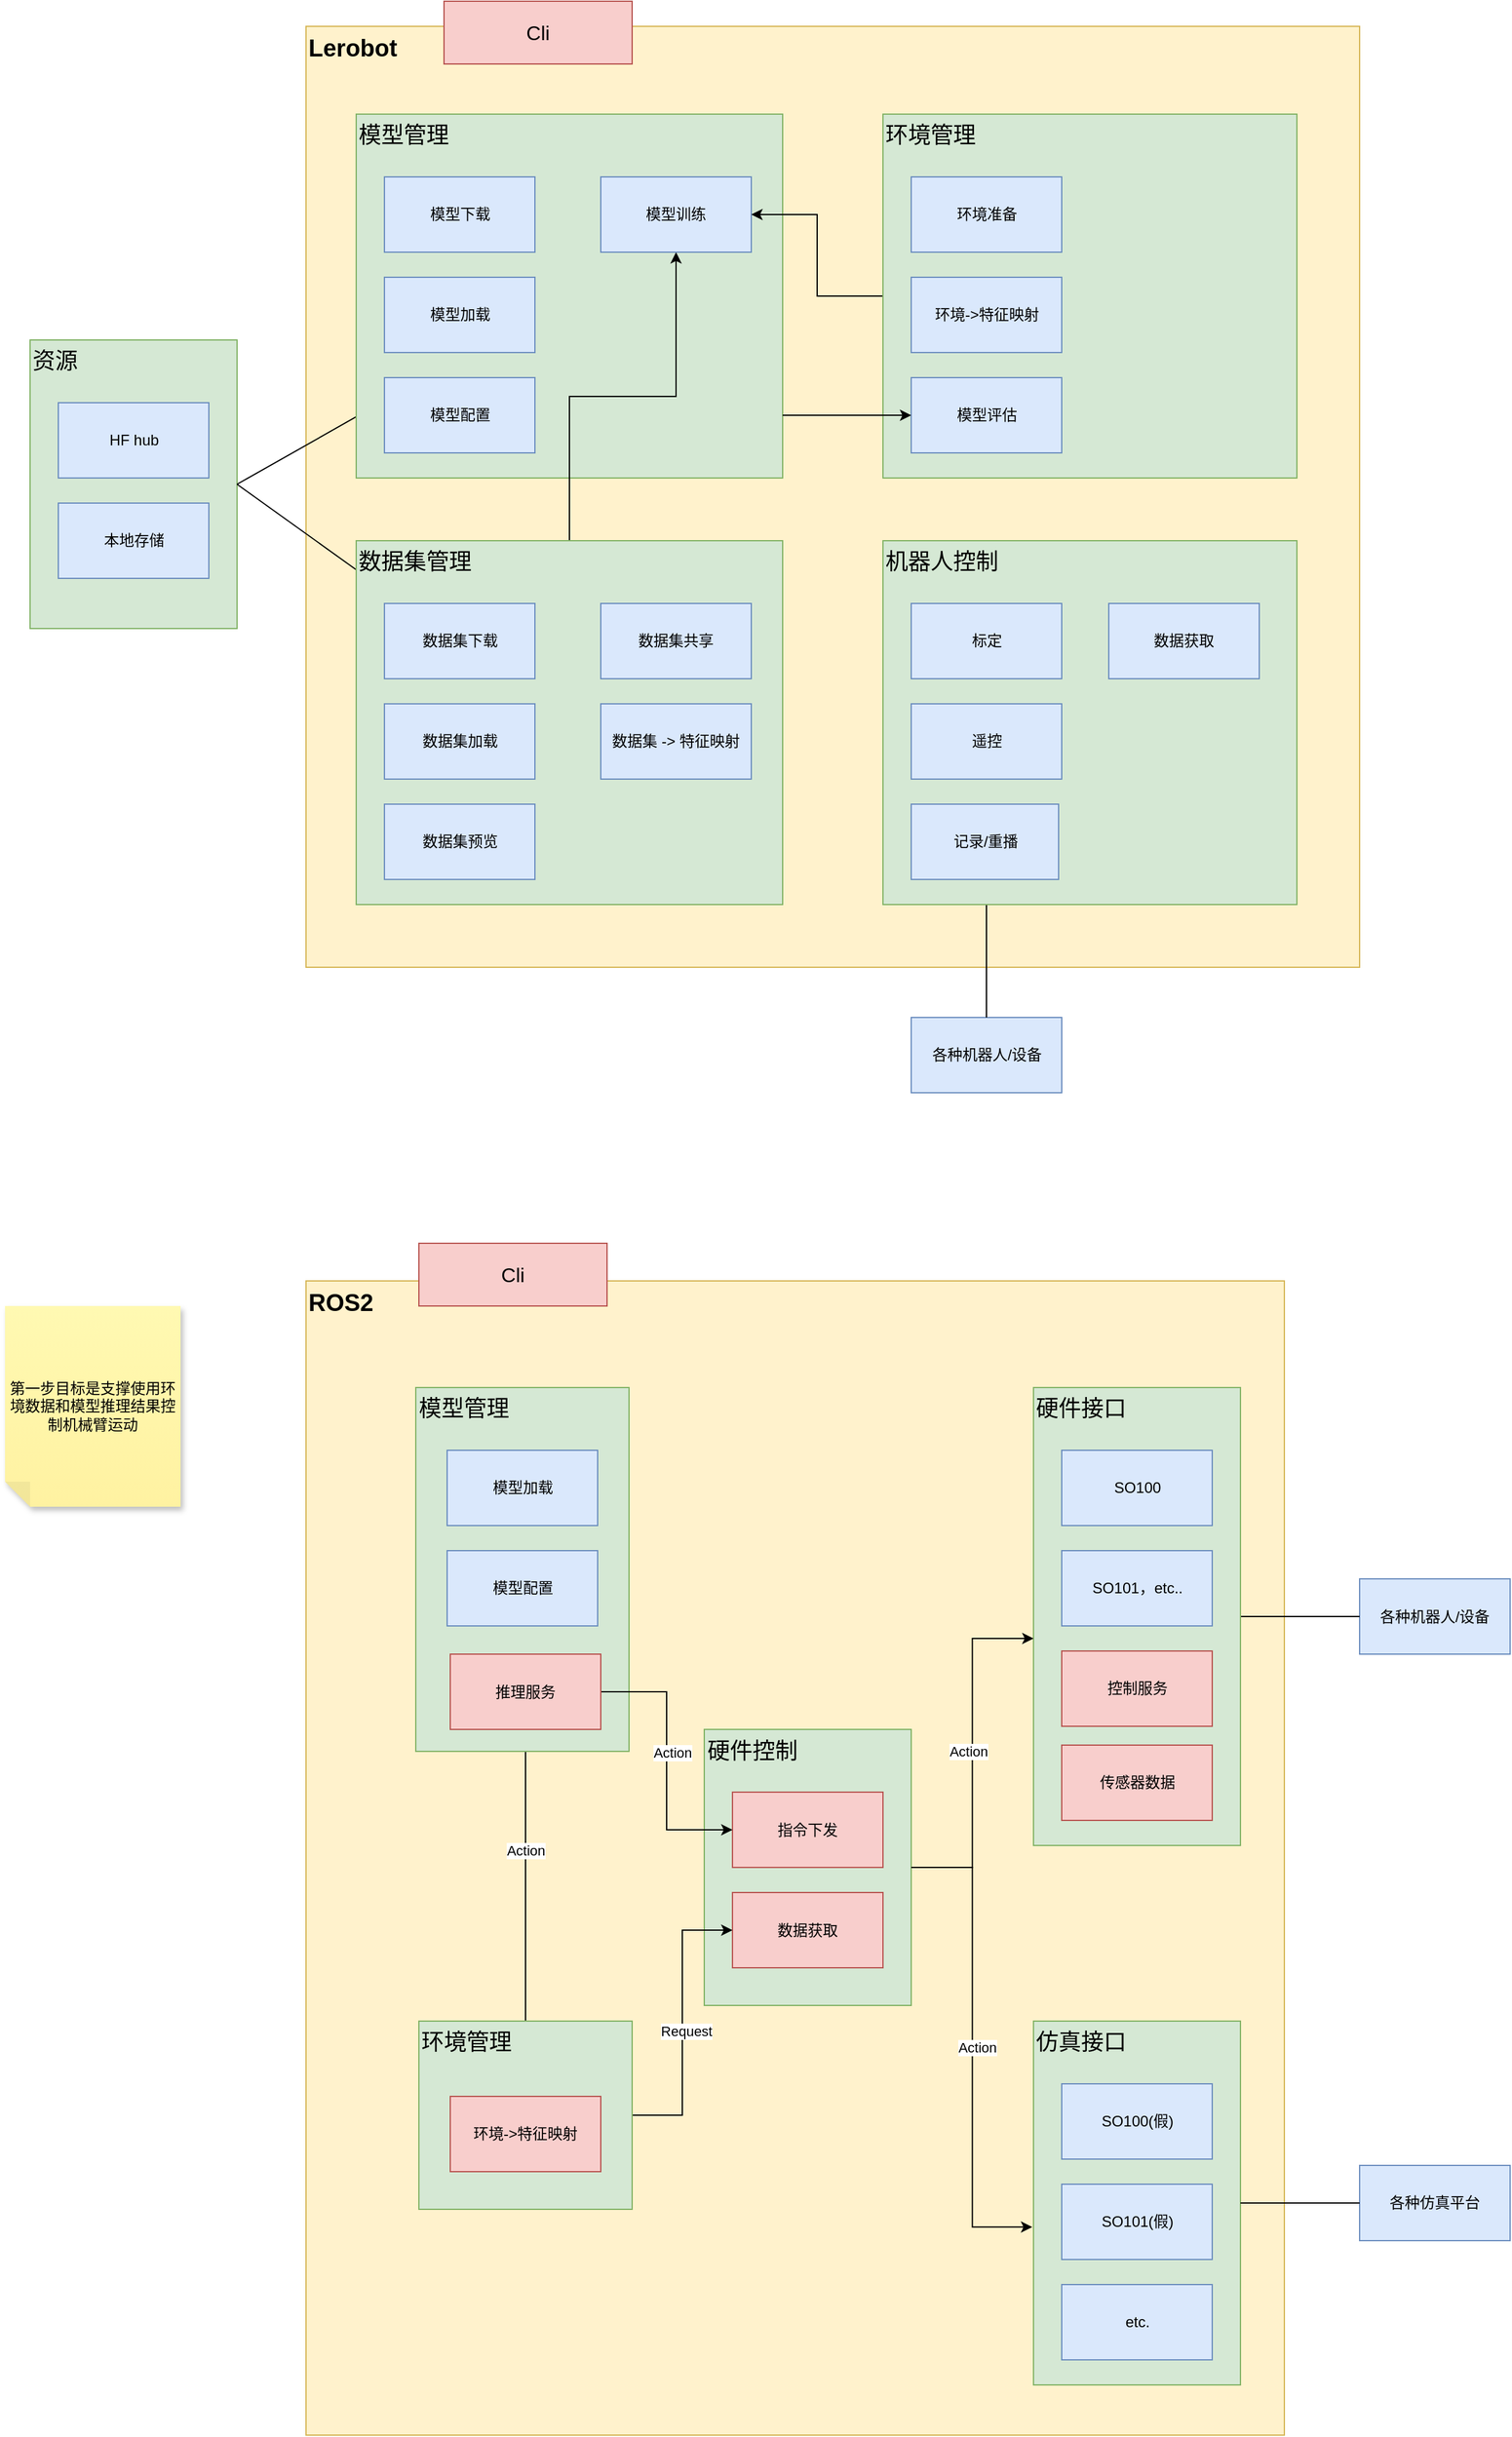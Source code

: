 <mxfile version="27.0.9">
  <diagram name="Page-1" id="alol02xvmQifz5ktD5sO">
    <mxGraphModel dx="3587" dy="1368" grid="1" gridSize="10" guides="1" tooltips="1" connect="1" arrows="1" fold="1" page="1" pageScale="1" pageWidth="850" pageHeight="1100" math="0" shadow="0">
      <root>
        <mxCell id="0" />
        <mxCell id="1" parent="0" />
        <mxCell id="82-weyaPdRbn6HKz-jmK-15" value="&lt;font style=&quot;font-size: 19px;&quot;&gt;&lt;b&gt;ROS2&lt;/b&gt;&lt;/font&gt;" style="rounded=0;whiteSpace=wrap;html=1;align=left;verticalAlign=top;fillColor=#fff2cc;strokeColor=#d6b656;" vertex="1" parent="1">
          <mxGeometry x="-1320" y="1170" width="780" height="920" as="geometry" />
        </mxCell>
        <mxCell id="82-weyaPdRbn6HKz-jmK-22" value="各种机器人/设备" style="rounded=0;whiteSpace=wrap;html=1;fillColor=#dae8fc;strokeColor=#6c8ebf;" vertex="1" parent="1">
          <mxGeometry x="-480" y="1407.5" width="120" height="60" as="geometry" />
        </mxCell>
        <mxCell id="82-weyaPdRbn6HKz-jmK-23" value="各种仿真平台" style="rounded=0;whiteSpace=wrap;html=1;fillColor=#dae8fc;strokeColor=#6c8ebf;" vertex="1" parent="1">
          <mxGeometry x="-480" y="1875" width="120" height="60" as="geometry" />
        </mxCell>
        <mxCell id="82-weyaPdRbn6HKz-jmK-24" value="" style="group" vertex="1" connectable="0" parent="1">
          <mxGeometry x="-740" y="1760" width="165" height="290" as="geometry" />
        </mxCell>
        <mxCell id="82-weyaPdRbn6HKz-jmK-25" value="&lt;font style=&quot;font-size: 18px;&quot;&gt;仿真接口&lt;/font&gt;" style="rounded=0;whiteSpace=wrap;html=1;align=left;verticalAlign=top;fillColor=#d5e8d4;strokeColor=#82b366;" vertex="1" parent="82-weyaPdRbn6HKz-jmK-24">
          <mxGeometry width="165" height="290" as="geometry" />
        </mxCell>
        <mxCell id="82-weyaPdRbn6HKz-jmK-26" value="SO100(假)" style="rounded=0;whiteSpace=wrap;html=1;fillColor=#dae8fc;strokeColor=#6c8ebf;" vertex="1" parent="82-weyaPdRbn6HKz-jmK-24">
          <mxGeometry x="22.5" y="50" width="120" height="60" as="geometry" />
        </mxCell>
        <mxCell id="82-weyaPdRbn6HKz-jmK-27" value="SO101(假)" style="rounded=0;whiteSpace=wrap;html=1;fillColor=#dae8fc;strokeColor=#6c8ebf;" vertex="1" parent="82-weyaPdRbn6HKz-jmK-24">
          <mxGeometry x="22.5" y="130" width="120" height="60" as="geometry" />
        </mxCell>
        <mxCell id="82-weyaPdRbn6HKz-jmK-28" value="etc." style="rounded=0;whiteSpace=wrap;html=1;fillColor=#dae8fc;strokeColor=#6c8ebf;" vertex="1" parent="82-weyaPdRbn6HKz-jmK-24">
          <mxGeometry x="22.5" y="210" width="120" height="60" as="geometry" />
        </mxCell>
        <mxCell id="82-weyaPdRbn6HKz-jmK-102" value="" style="group" vertex="1" connectable="0" parent="1">
          <mxGeometry x="-1002.5" y="1527.5" width="165" height="220" as="geometry" />
        </mxCell>
        <mxCell id="82-weyaPdRbn6HKz-jmK-98" value="&lt;span style=&quot;font-size: 18px;&quot;&gt;硬件控制&lt;/span&gt;" style="rounded=0;whiteSpace=wrap;html=1;align=left;verticalAlign=top;fillColor=#d5e8d4;strokeColor=#82b366;container=0;" vertex="1" parent="82-weyaPdRbn6HKz-jmK-102">
          <mxGeometry width="165" height="220" as="geometry" />
        </mxCell>
        <mxCell id="82-weyaPdRbn6HKz-jmK-99" value="指令下发" style="rounded=0;whiteSpace=wrap;html=1;fillColor=#f8cecc;strokeColor=#b85450;container=0;" vertex="1" parent="82-weyaPdRbn6HKz-jmK-102">
          <mxGeometry x="22.5" y="50" width="120" height="60" as="geometry" />
        </mxCell>
        <mxCell id="82-weyaPdRbn6HKz-jmK-100" value="数据获取" style="rounded=0;whiteSpace=wrap;html=1;fillColor=#f8cecc;strokeColor=#b85450;container=0;" vertex="1" parent="82-weyaPdRbn6HKz-jmK-102">
          <mxGeometry x="22.5" y="130" width="120" height="60" as="geometry" />
        </mxCell>
        <mxCell id="82-weyaPdRbn6HKz-jmK-54" value="&lt;span style=&quot;font-size: 19px;&quot;&gt;&lt;b&gt;Lerobot&lt;/b&gt;&lt;/span&gt;" style="rounded=0;whiteSpace=wrap;html=1;align=left;verticalAlign=top;container=0;fillColor=#fff2cc;strokeColor=#d6b656;" vertex="1" parent="1">
          <mxGeometry x="-1320" y="170" width="840" height="750" as="geometry" />
        </mxCell>
        <mxCell id="82-weyaPdRbn6HKz-jmK-105" value="&lt;span style=&quot;font-size: 18px;&quot;&gt;资源&lt;/span&gt;" style="rounded=0;whiteSpace=wrap;html=1;align=left;verticalAlign=top;fillColor=#d5e8d4;strokeColor=#82b366;container=0;" vertex="1" parent="1">
          <mxGeometry x="-1540" y="420" width="165" height="230" as="geometry" />
        </mxCell>
        <mxCell id="82-weyaPdRbn6HKz-jmK-106" value="HF hub" style="rounded=0;whiteSpace=wrap;html=1;fillColor=#dae8fc;strokeColor=#6c8ebf;container=0;" vertex="1" parent="1">
          <mxGeometry x="-1517.5" y="470" width="120" height="60" as="geometry" />
        </mxCell>
        <mxCell id="82-weyaPdRbn6HKz-jmK-107" value="本地存储" style="rounded=0;whiteSpace=wrap;html=1;fillColor=#dae8fc;strokeColor=#6c8ebf;container=0;" vertex="1" parent="1">
          <mxGeometry x="-1517.5" y="550" width="120" height="60" as="geometry" />
        </mxCell>
        <mxCell id="82-weyaPdRbn6HKz-jmK-109" value="&lt;font style=&quot;font-size: 16px;&quot;&gt;Cli&lt;/font&gt;" style="rounded=0;whiteSpace=wrap;html=1;fillColor=#f8cecc;strokeColor=#b85450;" vertex="1" parent="1">
          <mxGeometry x="-1210" y="150" width="150" height="50" as="geometry" />
        </mxCell>
        <mxCell id="82-weyaPdRbn6HKz-jmK-111" style="rounded=0;orthogonalLoop=1;jettySize=auto;html=1;entryX=1;entryY=0.5;entryDx=0;entryDy=0;endArrow=none;startFill=0;" edge="1" parent="1" source="82-weyaPdRbn6HKz-jmK-65" target="82-weyaPdRbn6HKz-jmK-105">
          <mxGeometry relative="1" as="geometry" />
        </mxCell>
        <mxCell id="82-weyaPdRbn6HKz-jmK-112" style="rounded=0;orthogonalLoop=1;jettySize=auto;html=1;entryX=1;entryY=0.5;entryDx=0;entryDy=0;endArrow=none;startFill=0;" edge="1" parent="1" source="82-weyaPdRbn6HKz-jmK-75" target="82-weyaPdRbn6HKz-jmK-105">
          <mxGeometry relative="1" as="geometry" />
        </mxCell>
        <mxCell id="82-weyaPdRbn6HKz-jmK-65" value="&lt;span style=&quot;font-size: 18px;&quot;&gt;模型管理&lt;/span&gt;" style="rounded=0;whiteSpace=wrap;html=1;align=left;verticalAlign=top;fillColor=#d5e8d4;strokeColor=#82b366;container=0;" vertex="1" parent="1">
          <mxGeometry x="-1280" y="240" width="340" height="290" as="geometry" />
        </mxCell>
        <mxCell id="82-weyaPdRbn6HKz-jmK-66" value="模型下载" style="rounded=0;whiteSpace=wrap;html=1;fillColor=#dae8fc;strokeColor=#6c8ebf;container=0;" vertex="1" parent="1">
          <mxGeometry x="-1257.5" y="290" width="120" height="60" as="geometry" />
        </mxCell>
        <mxCell id="82-weyaPdRbn6HKz-jmK-67" value="模型加载" style="rounded=0;whiteSpace=wrap;html=1;fillColor=#dae8fc;strokeColor=#6c8ebf;container=0;" vertex="1" parent="1">
          <mxGeometry x="-1257.5" y="370" width="120" height="60" as="geometry" />
        </mxCell>
        <mxCell id="82-weyaPdRbn6HKz-jmK-68" value="模型配置" style="rounded=0;whiteSpace=wrap;html=1;fillColor=#dae8fc;strokeColor=#6c8ebf;container=0;" vertex="1" parent="1">
          <mxGeometry x="-1257.5" y="450" width="120" height="60" as="geometry" />
        </mxCell>
        <mxCell id="82-weyaPdRbn6HKz-jmK-113" style="rounded=0;orthogonalLoop=1;jettySize=auto;html=1;entryX=0;entryY=0.5;entryDx=0;entryDy=0;endArrow=none;startFill=0;" edge="1" parent="1" source="82-weyaPdRbn6HKz-jmK-9" target="82-weyaPdRbn6HKz-jmK-22">
          <mxGeometry relative="1" as="geometry" />
        </mxCell>
        <mxCell id="82-weyaPdRbn6HKz-jmK-114" style="rounded=0;orthogonalLoop=1;jettySize=auto;html=1;entryX=0;entryY=0.5;entryDx=0;entryDy=0;endArrow=none;startFill=0;" edge="1" parent="1" source="82-weyaPdRbn6HKz-jmK-25" target="82-weyaPdRbn6HKz-jmK-23">
          <mxGeometry relative="1" as="geometry" />
        </mxCell>
        <mxCell id="82-weyaPdRbn6HKz-jmK-127" style="edgeStyle=orthogonalEdgeStyle;rounded=0;orthogonalLoop=1;jettySize=auto;html=1;entryX=0.5;entryY=1;entryDx=0;entryDy=0;" edge="1" parent="1" source="82-weyaPdRbn6HKz-jmK-75" target="82-weyaPdRbn6HKz-jmK-117">
          <mxGeometry relative="1" as="geometry" />
        </mxCell>
        <mxCell id="82-weyaPdRbn6HKz-jmK-75" value="&lt;span style=&quot;font-size: 18px;&quot;&gt;数据集管理&lt;/span&gt;" style="rounded=0;whiteSpace=wrap;html=1;align=left;verticalAlign=top;fillColor=#d5e8d4;strokeColor=#82b366;container=0;" vertex="1" parent="1">
          <mxGeometry x="-1280" y="580" width="340" height="290" as="geometry" />
        </mxCell>
        <mxCell id="82-weyaPdRbn6HKz-jmK-76" value="数据集下载" style="rounded=0;whiteSpace=wrap;html=1;fillColor=#dae8fc;strokeColor=#6c8ebf;container=0;" vertex="1" parent="1">
          <mxGeometry x="-1257.5" y="630" width="120" height="60" as="geometry" />
        </mxCell>
        <mxCell id="82-weyaPdRbn6HKz-jmK-77" value="数据集加载" style="rounded=0;whiteSpace=wrap;html=1;fillColor=#dae8fc;strokeColor=#6c8ebf;container=0;" vertex="1" parent="1">
          <mxGeometry x="-1257.5" y="710" width="120" height="60" as="geometry" />
        </mxCell>
        <mxCell id="82-weyaPdRbn6HKz-jmK-78" value="数据集预览" style="rounded=0;whiteSpace=wrap;html=1;fillColor=#dae8fc;strokeColor=#6c8ebf;container=0;" vertex="1" parent="1">
          <mxGeometry x="-1257.5" y="790" width="120" height="60" as="geometry" />
        </mxCell>
        <mxCell id="82-weyaPdRbn6HKz-jmK-115" value="数据集共享" style="rounded=0;whiteSpace=wrap;html=1;fillColor=#dae8fc;strokeColor=#6c8ebf;container=0;" vertex="1" parent="1">
          <mxGeometry x="-1085" y="630" width="120" height="60" as="geometry" />
        </mxCell>
        <mxCell id="82-weyaPdRbn6HKz-jmK-116" value="数据集 -&amp;gt; 特征映射" style="rounded=0;whiteSpace=wrap;html=1;fillColor=#dae8fc;strokeColor=#6c8ebf;container=0;" vertex="1" parent="1">
          <mxGeometry x="-1085" y="710" width="120" height="60" as="geometry" />
        </mxCell>
        <mxCell id="82-weyaPdRbn6HKz-jmK-117" value="模型训练" style="rounded=0;whiteSpace=wrap;html=1;fillColor=#dae8fc;strokeColor=#6c8ebf;container=0;" vertex="1" parent="1">
          <mxGeometry x="-1085" y="290" width="120" height="60" as="geometry" />
        </mxCell>
        <mxCell id="82-weyaPdRbn6HKz-jmK-123" value="各种机器人/设备" style="rounded=0;whiteSpace=wrap;html=1;fillColor=#dae8fc;strokeColor=#6c8ebf;container=0;" vertex="1" parent="1">
          <mxGeometry x="-837.5" y="960" width="120" height="60" as="geometry" />
        </mxCell>
        <mxCell id="82-weyaPdRbn6HKz-jmK-124" style="edgeStyle=orthogonalEdgeStyle;rounded=0;orthogonalLoop=1;jettySize=auto;html=1;entryX=0.5;entryY=0;entryDx=0;entryDy=0;endArrow=none;startFill=0;" edge="1" parent="1" source="82-weyaPdRbn6HKz-jmK-86" target="82-weyaPdRbn6HKz-jmK-123">
          <mxGeometry relative="1" as="geometry">
            <Array as="points">
              <mxPoint x="-777" y="915" />
            </Array>
          </mxGeometry>
        </mxCell>
        <mxCell id="82-weyaPdRbn6HKz-jmK-86" value="&lt;span style=&quot;font-size: 18px;&quot;&gt;机器人控制&lt;/span&gt;" style="rounded=0;whiteSpace=wrap;html=1;align=left;verticalAlign=top;fillColor=#d5e8d4;strokeColor=#82b366;container=0;" vertex="1" parent="1">
          <mxGeometry x="-860" y="580" width="330" height="290" as="geometry" />
        </mxCell>
        <mxCell id="82-weyaPdRbn6HKz-jmK-87" value="标定" style="rounded=0;whiteSpace=wrap;html=1;fillColor=#dae8fc;strokeColor=#6c8ebf;container=0;" vertex="1" parent="1">
          <mxGeometry x="-837.5" y="630" width="120" height="60" as="geometry" />
        </mxCell>
        <mxCell id="82-weyaPdRbn6HKz-jmK-88" value="遥控" style="rounded=0;whiteSpace=wrap;html=1;fillColor=#dae8fc;strokeColor=#6c8ebf;container=0;" vertex="1" parent="1">
          <mxGeometry x="-837.5" y="710" width="120" height="60" as="geometry" />
        </mxCell>
        <mxCell id="82-weyaPdRbn6HKz-jmK-89" value="记录/重播" style="rounded=0;whiteSpace=wrap;html=1;fillColor=#dae8fc;strokeColor=#6c8ebf;container=0;" vertex="1" parent="1">
          <mxGeometry x="-837.5" y="790" width="117.5" height="60" as="geometry" />
        </mxCell>
        <mxCell id="82-weyaPdRbn6HKz-jmK-126" style="edgeStyle=orthogonalEdgeStyle;rounded=0;orthogonalLoop=1;jettySize=auto;html=1;entryX=1;entryY=0.5;entryDx=0;entryDy=0;" edge="1" parent="1" source="82-weyaPdRbn6HKz-jmK-80" target="82-weyaPdRbn6HKz-jmK-117">
          <mxGeometry relative="1" as="geometry" />
        </mxCell>
        <mxCell id="82-weyaPdRbn6HKz-jmK-80" value="&lt;span style=&quot;font-size: 18px;&quot;&gt;环境管理&lt;/span&gt;" style="rounded=0;whiteSpace=wrap;html=1;align=left;verticalAlign=top;fillColor=#d5e8d4;strokeColor=#82b366;container=0;" vertex="1" parent="1">
          <mxGeometry x="-860" y="240" width="330" height="290" as="geometry" />
        </mxCell>
        <mxCell id="82-weyaPdRbn6HKz-jmK-81" value="环境准备" style="rounded=0;whiteSpace=wrap;html=1;fillColor=#dae8fc;strokeColor=#6c8ebf;container=0;" vertex="1" parent="1">
          <mxGeometry x="-837.5" y="290" width="120" height="60" as="geometry" />
        </mxCell>
        <mxCell id="82-weyaPdRbn6HKz-jmK-82" value="环境-&amp;gt;特征映射" style="rounded=0;whiteSpace=wrap;html=1;fillColor=#dae8fc;strokeColor=#6c8ebf;container=0;" vertex="1" parent="1">
          <mxGeometry x="-837.5" y="370" width="120" height="60" as="geometry" />
        </mxCell>
        <mxCell id="82-weyaPdRbn6HKz-jmK-83" value="模型评估" style="rounded=0;whiteSpace=wrap;html=1;fillColor=#dae8fc;strokeColor=#6c8ebf;container=0;" vertex="1" parent="1">
          <mxGeometry x="-837.5" y="450" width="120" height="60" as="geometry" />
        </mxCell>
        <mxCell id="82-weyaPdRbn6HKz-jmK-125" value="数据获取" style="rounded=0;whiteSpace=wrap;html=1;fillColor=#dae8fc;strokeColor=#6c8ebf;container=0;" vertex="1" parent="1">
          <mxGeometry x="-680" y="630" width="120" height="60" as="geometry" />
        </mxCell>
        <mxCell id="82-weyaPdRbn6HKz-jmK-9" value="&lt;font style=&quot;font-size: 18px;&quot;&gt;硬件接口&lt;/font&gt;" style="rounded=0;whiteSpace=wrap;html=1;align=left;verticalAlign=top;fillColor=#d5e8d4;strokeColor=#82b366;container=0;" vertex="1" parent="1">
          <mxGeometry x="-740" y="1255" width="165" height="365" as="geometry" />
        </mxCell>
        <mxCell id="82-weyaPdRbn6HKz-jmK-10" value="SO100" style="rounded=0;whiteSpace=wrap;html=1;fillColor=#dae8fc;strokeColor=#6c8ebf;container=0;" vertex="1" parent="1">
          <mxGeometry x="-717.5" y="1305" width="120" height="60" as="geometry" />
        </mxCell>
        <mxCell id="82-weyaPdRbn6HKz-jmK-11" value="SO101，etc.." style="rounded=0;whiteSpace=wrap;html=1;fillColor=#dae8fc;strokeColor=#6c8ebf;container=0;" vertex="1" parent="1">
          <mxGeometry x="-717.5" y="1385" width="120" height="60" as="geometry" />
        </mxCell>
        <mxCell id="82-weyaPdRbn6HKz-jmK-12" value="控制服务" style="rounded=0;whiteSpace=wrap;html=1;fillColor=#f8cecc;strokeColor=#b85450;container=0;" vertex="1" parent="1">
          <mxGeometry x="-717.5" y="1465" width="120" height="60" as="geometry" />
        </mxCell>
        <mxCell id="82-weyaPdRbn6HKz-jmK-135" value="传感器数据" style="rounded=0;whiteSpace=wrap;html=1;fillColor=#f8cecc;strokeColor=#b85450;container=0;" vertex="1" parent="1">
          <mxGeometry x="-717.5" y="1540" width="120" height="60" as="geometry" />
        </mxCell>
        <mxCell id="82-weyaPdRbn6HKz-jmK-136" style="edgeStyle=orthogonalEdgeStyle;rounded=0;orthogonalLoop=1;jettySize=auto;html=1;entryX=0;entryY=0.548;entryDx=0;entryDy=0;entryPerimeter=0;" edge="1" parent="1" source="82-weyaPdRbn6HKz-jmK-98" target="82-weyaPdRbn6HKz-jmK-9">
          <mxGeometry relative="1" as="geometry" />
        </mxCell>
        <mxCell id="82-weyaPdRbn6HKz-jmK-137" value="Action" style="edgeLabel;html=1;align=center;verticalAlign=middle;resizable=0;points=[];" vertex="1" connectable="0" parent="82-weyaPdRbn6HKz-jmK-136">
          <mxGeometry x="0.011" y="5" relative="1" as="geometry">
            <mxPoint x="1" as="offset" />
          </mxGeometry>
        </mxCell>
        <mxCell id="82-weyaPdRbn6HKz-jmK-139" style="edgeStyle=orthogonalEdgeStyle;rounded=0;orthogonalLoop=1;jettySize=auto;html=1;entryX=-0.006;entryY=0.566;entryDx=0;entryDy=0;entryPerimeter=0;" edge="1" parent="1" source="82-weyaPdRbn6HKz-jmK-98" target="82-weyaPdRbn6HKz-jmK-25">
          <mxGeometry relative="1" as="geometry" />
        </mxCell>
        <mxCell id="82-weyaPdRbn6HKz-jmK-140" value="Action" style="edgeLabel;html=1;align=center;verticalAlign=middle;resizable=0;points=[];" vertex="1" connectable="0" parent="82-weyaPdRbn6HKz-jmK-139">
          <mxGeometry x="-0.004" y="3" relative="1" as="geometry">
            <mxPoint y="1" as="offset" />
          </mxGeometry>
        </mxCell>
        <mxCell id="82-weyaPdRbn6HKz-jmK-155" style="edgeStyle=orthogonalEdgeStyle;rounded=0;orthogonalLoop=1;jettySize=auto;html=1;entryX=0;entryY=0.5;entryDx=0;entryDy=0;" edge="1" parent="1" source="82-weyaPdRbn6HKz-jmK-142" target="82-weyaPdRbn6HKz-jmK-100">
          <mxGeometry relative="1" as="geometry" />
        </mxCell>
        <mxCell id="82-weyaPdRbn6HKz-jmK-156" value="Request" style="edgeLabel;html=1;align=center;verticalAlign=middle;resizable=0;points=[];" vertex="1" connectable="0" parent="82-weyaPdRbn6HKz-jmK-155">
          <mxGeometry x="-0.059" y="-3" relative="1" as="geometry">
            <mxPoint as="offset" />
          </mxGeometry>
        </mxCell>
        <mxCell id="82-weyaPdRbn6HKz-jmK-158" style="edgeStyle=orthogonalEdgeStyle;rounded=0;orthogonalLoop=1;jettySize=auto;html=1;" edge="1" parent="1" source="82-weyaPdRbn6HKz-jmK-142" target="82-weyaPdRbn6HKz-jmK-152">
          <mxGeometry relative="1" as="geometry" />
        </mxCell>
        <mxCell id="82-weyaPdRbn6HKz-jmK-159" value="Action" style="edgeLabel;html=1;align=center;verticalAlign=middle;resizable=0;points=[];" vertex="1" connectable="0" parent="82-weyaPdRbn6HKz-jmK-158">
          <mxGeometry x="0.17" relative="1" as="geometry">
            <mxPoint as="offset" />
          </mxGeometry>
        </mxCell>
        <mxCell id="82-weyaPdRbn6HKz-jmK-142" value="&lt;span style=&quot;font-size: 18px;&quot;&gt;环境管理&lt;/span&gt;" style="rounded=0;whiteSpace=wrap;html=1;align=left;verticalAlign=top;fillColor=#d5e8d4;strokeColor=#82b366;container=0;" vertex="1" parent="1">
          <mxGeometry x="-1230" y="1760" width="170" height="150" as="geometry" />
        </mxCell>
        <mxCell id="82-weyaPdRbn6HKz-jmK-144" value="环境-&amp;gt;特征映射" style="rounded=0;whiteSpace=wrap;html=1;fillColor=#f8cecc;strokeColor=#b85450;container=0;" vertex="1" parent="1">
          <mxGeometry x="-1205" y="1820" width="120" height="60" as="geometry" />
        </mxCell>
        <mxCell id="82-weyaPdRbn6HKz-jmK-146" value="&lt;span style=&quot;font-size: 18px;&quot;&gt;模型管理&lt;/span&gt;" style="rounded=0;whiteSpace=wrap;html=1;align=left;verticalAlign=top;fillColor=#d5e8d4;strokeColor=#82b366;container=0;" vertex="1" parent="1">
          <mxGeometry x="-1232.5" y="1255" width="170" height="290" as="geometry" />
        </mxCell>
        <mxCell id="82-weyaPdRbn6HKz-jmK-148" value="模型加载" style="rounded=0;whiteSpace=wrap;html=1;fillColor=#dae8fc;strokeColor=#6c8ebf;container=0;" vertex="1" parent="1">
          <mxGeometry x="-1207.5" y="1305" width="120" height="60" as="geometry" />
        </mxCell>
        <mxCell id="82-weyaPdRbn6HKz-jmK-149" value="模型配置" style="rounded=0;whiteSpace=wrap;html=1;fillColor=#dae8fc;strokeColor=#6c8ebf;container=0;" vertex="1" parent="1">
          <mxGeometry x="-1207.5" y="1385" width="120" height="60" as="geometry" />
        </mxCell>
        <mxCell id="82-weyaPdRbn6HKz-jmK-151" value="&lt;font style=&quot;font-size: 16px;&quot;&gt;Cli&lt;/font&gt;" style="rounded=0;whiteSpace=wrap;html=1;fillColor=#f8cecc;strokeColor=#b85450;" vertex="1" parent="1">
          <mxGeometry x="-1230" y="1140" width="150" height="50" as="geometry" />
        </mxCell>
        <mxCell id="82-weyaPdRbn6HKz-jmK-160" style="edgeStyle=orthogonalEdgeStyle;rounded=0;orthogonalLoop=1;jettySize=auto;html=1;entryX=0;entryY=0.5;entryDx=0;entryDy=0;" edge="1" parent="1" source="82-weyaPdRbn6HKz-jmK-152" target="82-weyaPdRbn6HKz-jmK-99">
          <mxGeometry relative="1" as="geometry" />
        </mxCell>
        <mxCell id="82-weyaPdRbn6HKz-jmK-161" value="Action" style="edgeLabel;html=1;align=center;verticalAlign=middle;resizable=0;points=[];" vertex="1" connectable="0" parent="82-weyaPdRbn6HKz-jmK-160">
          <mxGeometry x="-0.06" y="4" relative="1" as="geometry">
            <mxPoint as="offset" />
          </mxGeometry>
        </mxCell>
        <mxCell id="82-weyaPdRbn6HKz-jmK-152" value="推理服务" style="rounded=0;whiteSpace=wrap;html=1;fillColor=#f8cecc;strokeColor=#b85450;container=0;" vertex="1" parent="1">
          <mxGeometry x="-1205" y="1467.5" width="120" height="60" as="geometry" />
        </mxCell>
        <mxCell id="82-weyaPdRbn6HKz-jmK-153" style="edgeStyle=orthogonalEdgeStyle;rounded=0;orthogonalLoop=1;jettySize=auto;html=1;entryX=0;entryY=0.5;entryDx=0;entryDy=0;" edge="1" parent="1" source="82-weyaPdRbn6HKz-jmK-65" target="82-weyaPdRbn6HKz-jmK-83">
          <mxGeometry relative="1" as="geometry">
            <Array as="points">
              <mxPoint x="-910" y="480" />
              <mxPoint x="-910" y="480" />
            </Array>
          </mxGeometry>
        </mxCell>
        <mxCell id="82-weyaPdRbn6HKz-jmK-154" value="第一步目标是支撑使用环境数据和模型推理结果控制机械臂运动" style="shape=note;whiteSpace=wrap;html=1;backgroundOutline=1;fontColor=#000000;darkOpacity=0.05;fillColor=#FFF9B2;strokeColor=none;fillStyle=solid;direction=west;gradientDirection=north;gradientColor=#FFF2A1;shadow=1;size=20;pointerEvents=1;" vertex="1" parent="1">
          <mxGeometry x="-1560" y="1190" width="140" height="160" as="geometry" />
        </mxCell>
      </root>
    </mxGraphModel>
  </diagram>
</mxfile>
